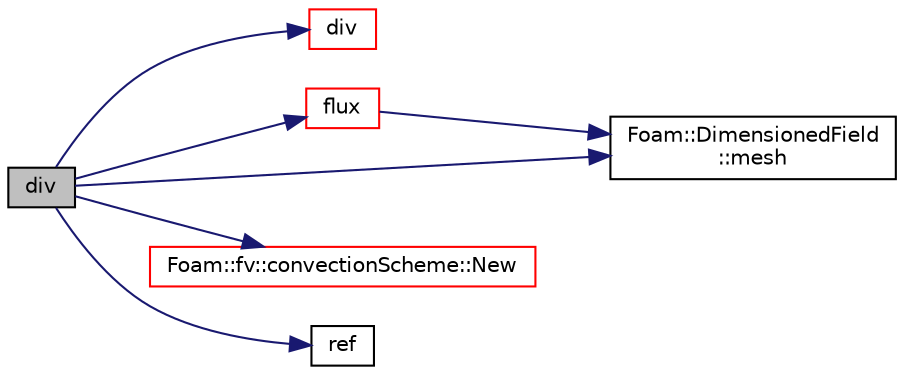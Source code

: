 digraph "div"
{
  bgcolor="transparent";
  edge [fontname="Helvetica",fontsize="10",labelfontname="Helvetica",labelfontsize="10"];
  node [fontname="Helvetica",fontsize="10",shape=record];
  rankdir="LR";
  Node1 [label="div",height=0.2,width=0.4,color="black", fillcolor="grey75", style="filled", fontcolor="black"];
  Node1 -> Node2 [color="midnightblue",fontsize="10",style="solid",fontname="Helvetica"];
  Node2 [label="div",height=0.2,width=0.4,color="red",URL="$a10972.html#a585533948ad80abfe589d920c641f251"];
  Node1 -> Node3 [color="midnightblue",fontsize="10",style="solid",fontname="Helvetica"];
  Node3 [label="flux",height=0.2,width=0.4,color="red",URL="$a10972.html#a8fc1922666ca94c5fd207b8b96f99467",tooltip="Return the face-flux field obtained from the given volVectorField. "];
  Node3 -> Node4 [color="midnightblue",fontsize="10",style="solid",fontname="Helvetica"];
  Node4 [label="Foam::DimensionedField\l::mesh",height=0.2,width=0.4,color="black",URL="$a00541.html#abdefa6904b53f35c49185ee1cb3d1800",tooltip="Return mesh. "];
  Node1 -> Node4 [color="midnightblue",fontsize="10",style="solid",fontname="Helvetica"];
  Node1 -> Node5 [color="midnightblue",fontsize="10",style="solid",fontname="Helvetica"];
  Node5 [label="Foam::fv::convectionScheme::New",height=0.2,width=0.4,color="red",URL="$a00406.html#af588839e72c5544d36b0eb36a09e83aa",tooltip="Return a pointer to a new convectionScheme created on freestore. "];
  Node1 -> Node6 [color="midnightblue",fontsize="10",style="solid",fontname="Helvetica"];
  Node6 [label="ref",height=0.2,width=0.4,color="black",URL="$a03262.html#a2f770d65eab4a3a56807178d2277f713"];
}
